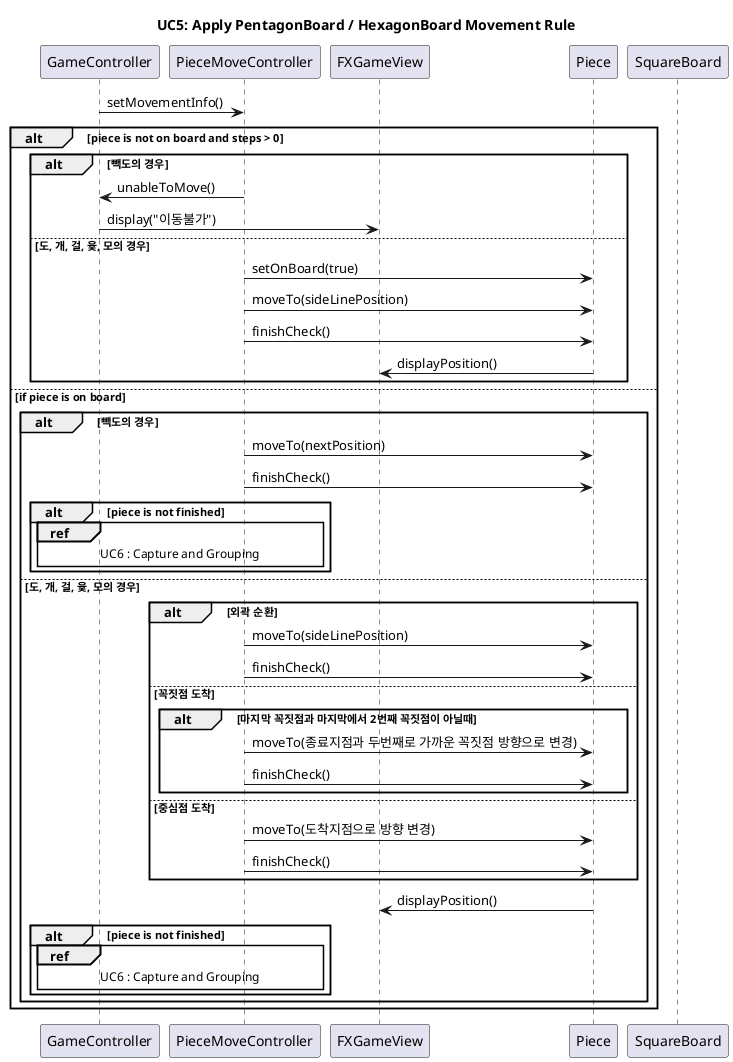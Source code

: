 @startuml
title UC5: Apply PentagonBoard / HexagonBoard Movement Rule


participant GameController
participant PieceMoveController
participant FXGameView
participant Piece
participant SquareBoard


GameController -> PieceMoveController : setMovementInfo()

alt piece is not on board and steps > 0
	alt 빽도의 경우
    	PieceMoveController -> GameController : unableToMove()
    	GameController -> FXGameView : display("이동불가")
    else 도, 개, 걸, 윷, 모의 경우
    	PieceMoveController -> Piece : setOnBoard(true)
        PieceMoveController -> Piece : moveTo(sideLinePosition)
        PieceMoveController -> Piece : finishCheck()
        Piece -> FXGameView : displayPosition()
    end alt

else if piece is on board
    alt 빽도의 경우
            PieceMoveController -> Piece : moveTo(nextPosition)
            PieceMoveController -> Piece : finishCheck()
            alt piece is not finished
                ref over GameController, PieceMoveController
                	UC6 : Capture and Grouping
                end ref
            end
    else 도, 개, 걸, 윷, 모의 경우
    	alt 외곽 순환
        	PieceMoveController -> Piece : moveTo(sideLinePosition)
        	PieceMoveController -> Piece : finishCheck()
        else 꼭짓점 도착
        	alt 마지막 꼭짓점과 마지막에서 2번째 꼭짓점이 아닐때
        		PieceMoveController -> Piece : moveTo(종료지점과 두번째로 가까운 꼭짓점 방향으로 변경)
        		PieceMoveController -> Piece : finishCheck()
        	end alt
       	else 중심점 도착
       		PieceMoveController -> Piece : moveTo(도착지점으로 방향 변경)
       		PieceMoveController -> Piece : finishCheck()
        end alt
        Piece -> FXGameView : displayPosition()
        alt piece is not finished
            ref over GameController, PieceMoveController
            	UC6 : Capture and Grouping
            end ref
        end
    end
end

@enduml
